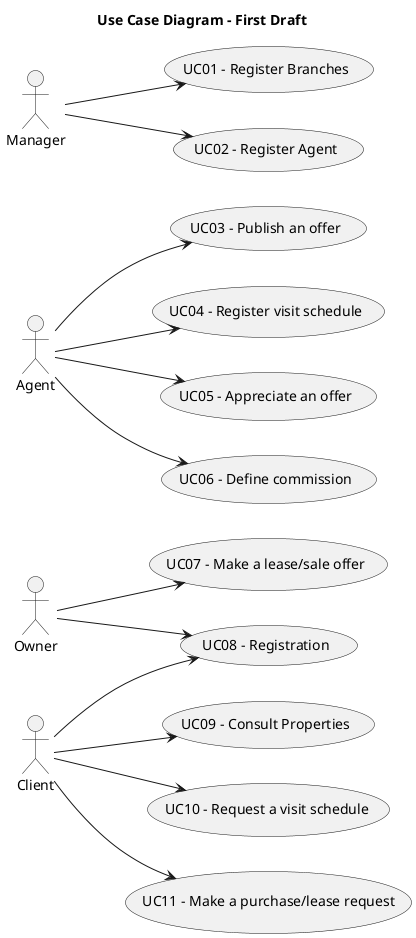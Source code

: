 @startuml
'https://plantuml.com/use-case-diagram

title Use Case Diagram - First Draft

left to right direction

actor :Owner: as Owner
actor :Client: as Client
actor :Agent: as Agent
actor :Manager: as Manager

(UC03 - Publish an offer) as (PublishOffer)
(UC04 - Register visit schedule) as (RegisterVisit)
(UC05 - Appreciate an offer) as (AppreciateOffer)
(UC06 - Define commission) as (DefineCommission)
(UC01 - Register Branches) as (RegisterBranches)
(UC02 - Register Agent) as (RegisterAgent)
(UC08 - Registration) as (Registration)
(UC07 - Make a lease/sale offer) as (MakeSaleOffer)
(UC09 - Consult Properties) as (ConsultProperties)
(UC10 - Request a visit schedule) as (RequestSchedule)
(UC11 - Make a purchase/lease request) as (MakeRequest)

Agent --> (PublishOffer)
Agent --> (RegisterVisit)
Agent --> (AppreciateOffer)
Agent --> (DefineCommission)

Manager --> (RegisterBranches)
Manager --> (RegisterAgent)

Client -->(Registration)

Client -->(ConsultProperties)
Client -->(RequestSchedule)
Client -->(MakeRequest)

Owner -->(Registration)
Owner -->(MakeSaleOffer)


@enduml
